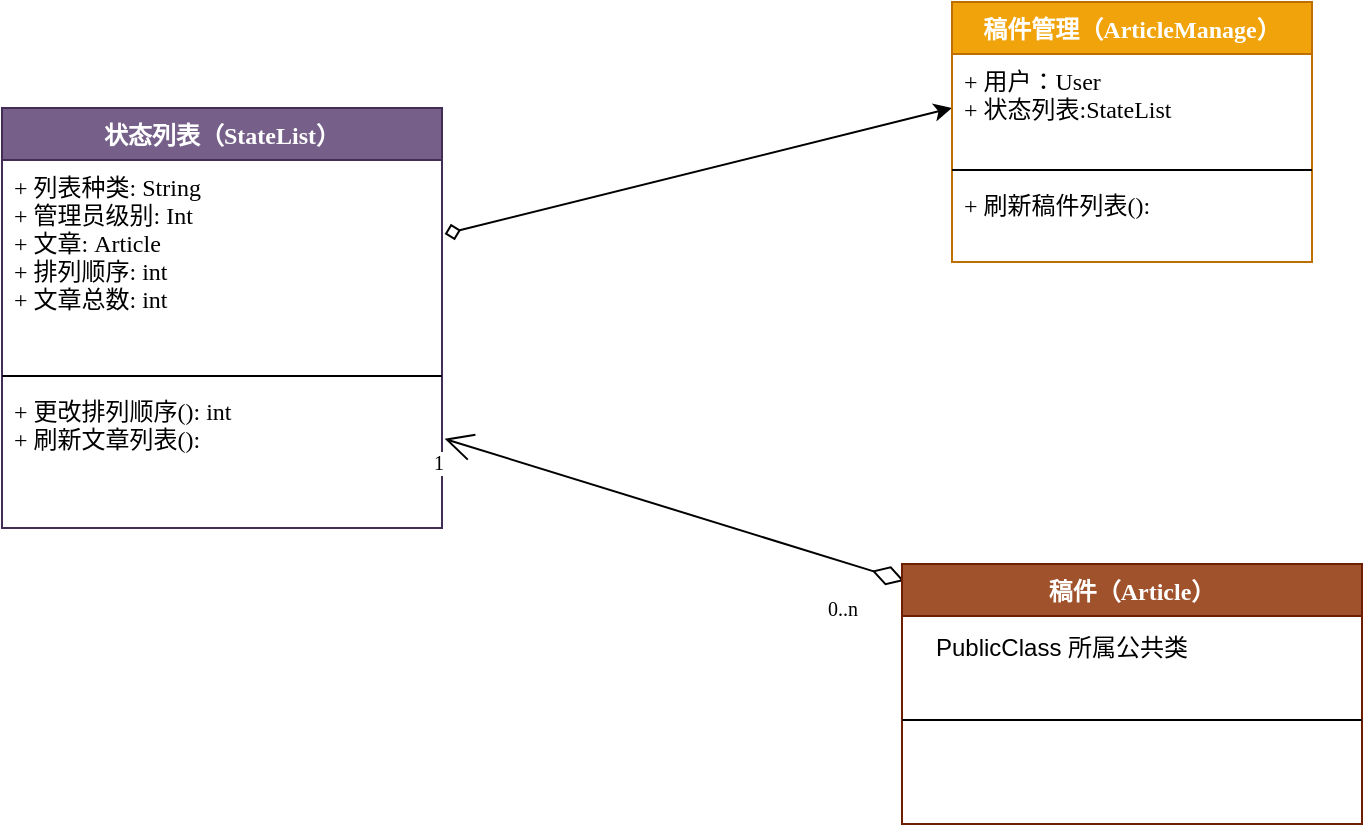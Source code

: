 <mxfile pages="1" version="11.1.4" type="device"><diagram id="kLkyTT4RMx1ix4jsi-1U" name="Page-1"><mxGraphModel dx="1024" dy="595" grid="1" gridSize="10" guides="1" tooltips="1" connect="1" arrows="1" fold="1" page="1" pageScale="1" pageWidth="827" pageHeight="1169" math="0" shadow="0"><root><mxCell id="0"/><mxCell id="1" parent="0"/><mxCell id="a-6YQ_YpRGtNrq0-V8m3-3" style="rounded=0;orthogonalLoop=1;jettySize=auto;html=1;exitX=1.006;exitY=0.356;exitDx=0;exitDy=0;entryX=0;entryY=0.5;entryDx=0;entryDy=0;startArrow=diamond;startFill=0;fontFamily=SF Mono;exitPerimeter=0;" parent="1" source="Ti4ZMPMJqMCMMFEq8_RY-6" target="XWNE7ZhnRTUffGo0EW_y-6" edge="1"><mxGeometry relative="1" as="geometry"/></mxCell><mxCell id="Ti4ZMPMJqMCMMFEq8_RY-5" value="状态列表（StateList）" style="swimlane;fontStyle=1;align=center;verticalAlign=top;childLayout=stackLayout;horizontal=1;startSize=26;horizontalStack=0;resizeParent=1;resizeParentMax=0;resizeLast=0;collapsible=1;marginBottom=0;fillColor=#76608a;strokeColor=#432D57;fontColor=#ffffff;fontFamily=SF Mono;" parent="1" vertex="1"><mxGeometry x="40" y="152" width="220" height="210" as="geometry"><mxRectangle x="170" y="300" width="130" height="26" as="alternateBounds"/></mxGeometry></mxCell><mxCell id="Ti4ZMPMJqMCMMFEq8_RY-6" value="+ 列表种类: String&#10;+ 管理员级别: Int&#10;+ 文章: Article&#10;+ 排列顺序: int&#10;+ 文章总数: int" style="text;strokeColor=none;fillColor=none;align=left;verticalAlign=top;spacingLeft=4;spacingRight=4;overflow=hidden;rotatable=0;points=[[0,0.5],[1,0.5]];portConstraint=eastwest;spacing=2;imageAspect=1;noLabel=0;fontFamily=SF Mono;" parent="Ti4ZMPMJqMCMMFEq8_RY-5" vertex="1"><mxGeometry y="26" width="220" height="104" as="geometry"/></mxCell><mxCell id="Ti4ZMPMJqMCMMFEq8_RY-7" value="" style="line;strokeWidth=1;fillColor=none;align=left;verticalAlign=middle;spacingTop=-1;spacingLeft=3;spacingRight=3;rotatable=0;labelPosition=right;points=[];portConstraint=eastwest;fontFamily=SF Mono;" parent="Ti4ZMPMJqMCMMFEq8_RY-5" vertex="1"><mxGeometry y="130" width="220" height="8" as="geometry"/></mxCell><mxCell id="Ti4ZMPMJqMCMMFEq8_RY-8" value="+ 更改排列顺序(): int&#10;+ 刷新文章列表():&#10;" style="text;strokeColor=none;fillColor=none;align=left;verticalAlign=top;spacingLeft=4;spacingRight=4;overflow=hidden;rotatable=0;points=[[0,0.5],[1,0.5]];portConstraint=eastwest;fontFamily=SF Mono;" parent="Ti4ZMPMJqMCMMFEq8_RY-5" vertex="1"><mxGeometry y="138" width="220" height="72" as="geometry"/></mxCell><mxCell id="u_Amnj8Bzy8ea6P_zlU7-4" value="" style="endArrow=open;html=1;endSize=12;startArrow=diamondThin;startSize=14;startFill=0;entryX=1.006;entryY=0.381;entryDx=0;entryDy=0;exitX=0.005;exitY=0.355;exitDx=0;exitDy=0;exitPerimeter=0;fontFamily=SF Mono;entryPerimeter=0;" parent="1" target="Ti4ZMPMJqMCMMFEq8_RY-8" edge="1"><mxGeometry relative="1" as="geometry"><mxPoint x="491.15" y="388.42" as="sourcePoint"/><mxPoint x="470" y="340" as="targetPoint"/></mxGeometry></mxCell><mxCell id="u_Amnj8Bzy8ea6P_zlU7-5" value="0..n" style="resizable=0;html=1;align=left;verticalAlign=top;labelBackgroundColor=#ffffff;fontSize=10;fontFamily=SF Mono;" parent="u_Amnj8Bzy8ea6P_zlU7-4" connectable="0" vertex="1"><mxGeometry x="-1" relative="1" as="geometry"><mxPoint x="-40" y="2" as="offset"/></mxGeometry></mxCell><mxCell id="u_Amnj8Bzy8ea6P_zlU7-6" value="1" style="resizable=0;html=1;align=right;verticalAlign=top;labelBackgroundColor=#ffffff;fontSize=10;fontFamily=SF Mono;" parent="u_Amnj8Bzy8ea6P_zlU7-4" connectable="0" vertex="1"><mxGeometry x="1" relative="1" as="geometry"/></mxCell><mxCell id="u_Amnj8Bzy8ea6P_zlU7-7" value="稿件（Article）&#10;" style="swimlane;fontStyle=1;align=center;verticalAlign=top;childLayout=stackLayout;horizontal=1;startSize=26;horizontalStack=0;resizeParent=1;resizeParentMax=0;resizeLast=0;collapsible=1;marginBottom=0;fillColor=#a0522d;strokeColor=#6D1F00;fontColor=#ffffff;fontFamily=SF Mono;" parent="1" vertex="1"><mxGeometry x="490" y="380" width="230" height="130" as="geometry"><mxRectangle x="170" y="300" width="130" height="26" as="alternateBounds"/></mxGeometry></mxCell><mxCell id="u_Amnj8Bzy8ea6P_zlU7-9" value="" style="line;strokeWidth=1;fillColor=none;align=left;verticalAlign=middle;spacingTop=-1;spacingLeft=3;spacingRight=3;rotatable=0;labelPosition=right;points=[];portConstraint=eastwest;fontFamily=SF Mono;" parent="u_Amnj8Bzy8ea6P_zlU7-7" vertex="1"><mxGeometry y="26" width="230" height="104" as="geometry"/></mxCell><mxCell id="XWNE7ZhnRTUffGo0EW_y-5" value="稿件管理（ArticleManage）" style="swimlane;fontStyle=1;align=center;verticalAlign=top;childLayout=stackLayout;horizontal=1;startSize=26;horizontalStack=0;resizeParent=1;resizeParentMax=0;resizeLast=0;collapsible=1;marginBottom=0;fillColor=#f0a30a;strokeColor=#BD7000;fontFamily=SF Mono;fontColor=#ffffff;" parent="1" vertex="1"><mxGeometry x="515" y="99" width="180" height="130" as="geometry"/></mxCell><mxCell id="XWNE7ZhnRTUffGo0EW_y-6" value="+ 用户：User&#10;+ 状态列表:StateList" style="text;strokeColor=none;fillColor=none;align=left;verticalAlign=top;spacingLeft=4;spacingRight=4;overflow=hidden;rotatable=0;points=[[0,0.5],[1,0.5]];portConstraint=eastwest;fontFamily=SF Mono;" parent="XWNE7ZhnRTUffGo0EW_y-5" vertex="1"><mxGeometry y="26" width="180" height="54" as="geometry"/></mxCell><mxCell id="XWNE7ZhnRTUffGo0EW_y-7" value="" style="line;strokeWidth=1;fillColor=none;align=left;verticalAlign=middle;spacingTop=-1;spacingLeft=3;spacingRight=3;rotatable=0;labelPosition=right;points=[];portConstraint=eastwest;fontFamily=SF Mono;" parent="XWNE7ZhnRTUffGo0EW_y-5" vertex="1"><mxGeometry y="80" width="180" height="8" as="geometry"/></mxCell><mxCell id="XWNE7ZhnRTUffGo0EW_y-8" value="+ 刷新稿件列表():" style="text;strokeColor=none;fillColor=none;align=left;verticalAlign=top;spacingLeft=4;spacingRight=4;overflow=hidden;rotatable=0;points=[[0,0.5],[1,0.5]];portConstraint=eastwest;fontFamily=SF Mono;" parent="XWNE7ZhnRTUffGo0EW_y-5" vertex="1"><mxGeometry y="88" width="180" height="42" as="geometry"/></mxCell><mxCell id="ITQNBupPEQVkdMKOi_8n-3" value="PublicClass 所属公共类" style="text;html=1;resizable=0;points=[];autosize=1;align=left;verticalAlign=top;spacingTop=-4;" vertex="1" parent="1"><mxGeometry x="505" y="412" width="140" height="20" as="geometry"/></mxCell></root></mxGraphModel></diagram></mxfile>